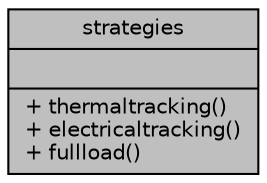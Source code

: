 digraph "strategies"
{
  edge [fontname="Helvetica",fontsize="10",labelfontname="Helvetica",labelfontsize="10"];
  node [fontname="Helvetica",fontsize="10",shape=record];
  Node1 [label="{strategies\n||+ thermaltracking()\l+ electricaltracking()\l+ fullload()\l}",height=0.2,width=0.4,color="black", fillcolor="grey75", style="filled" fontcolor="black"];
}
